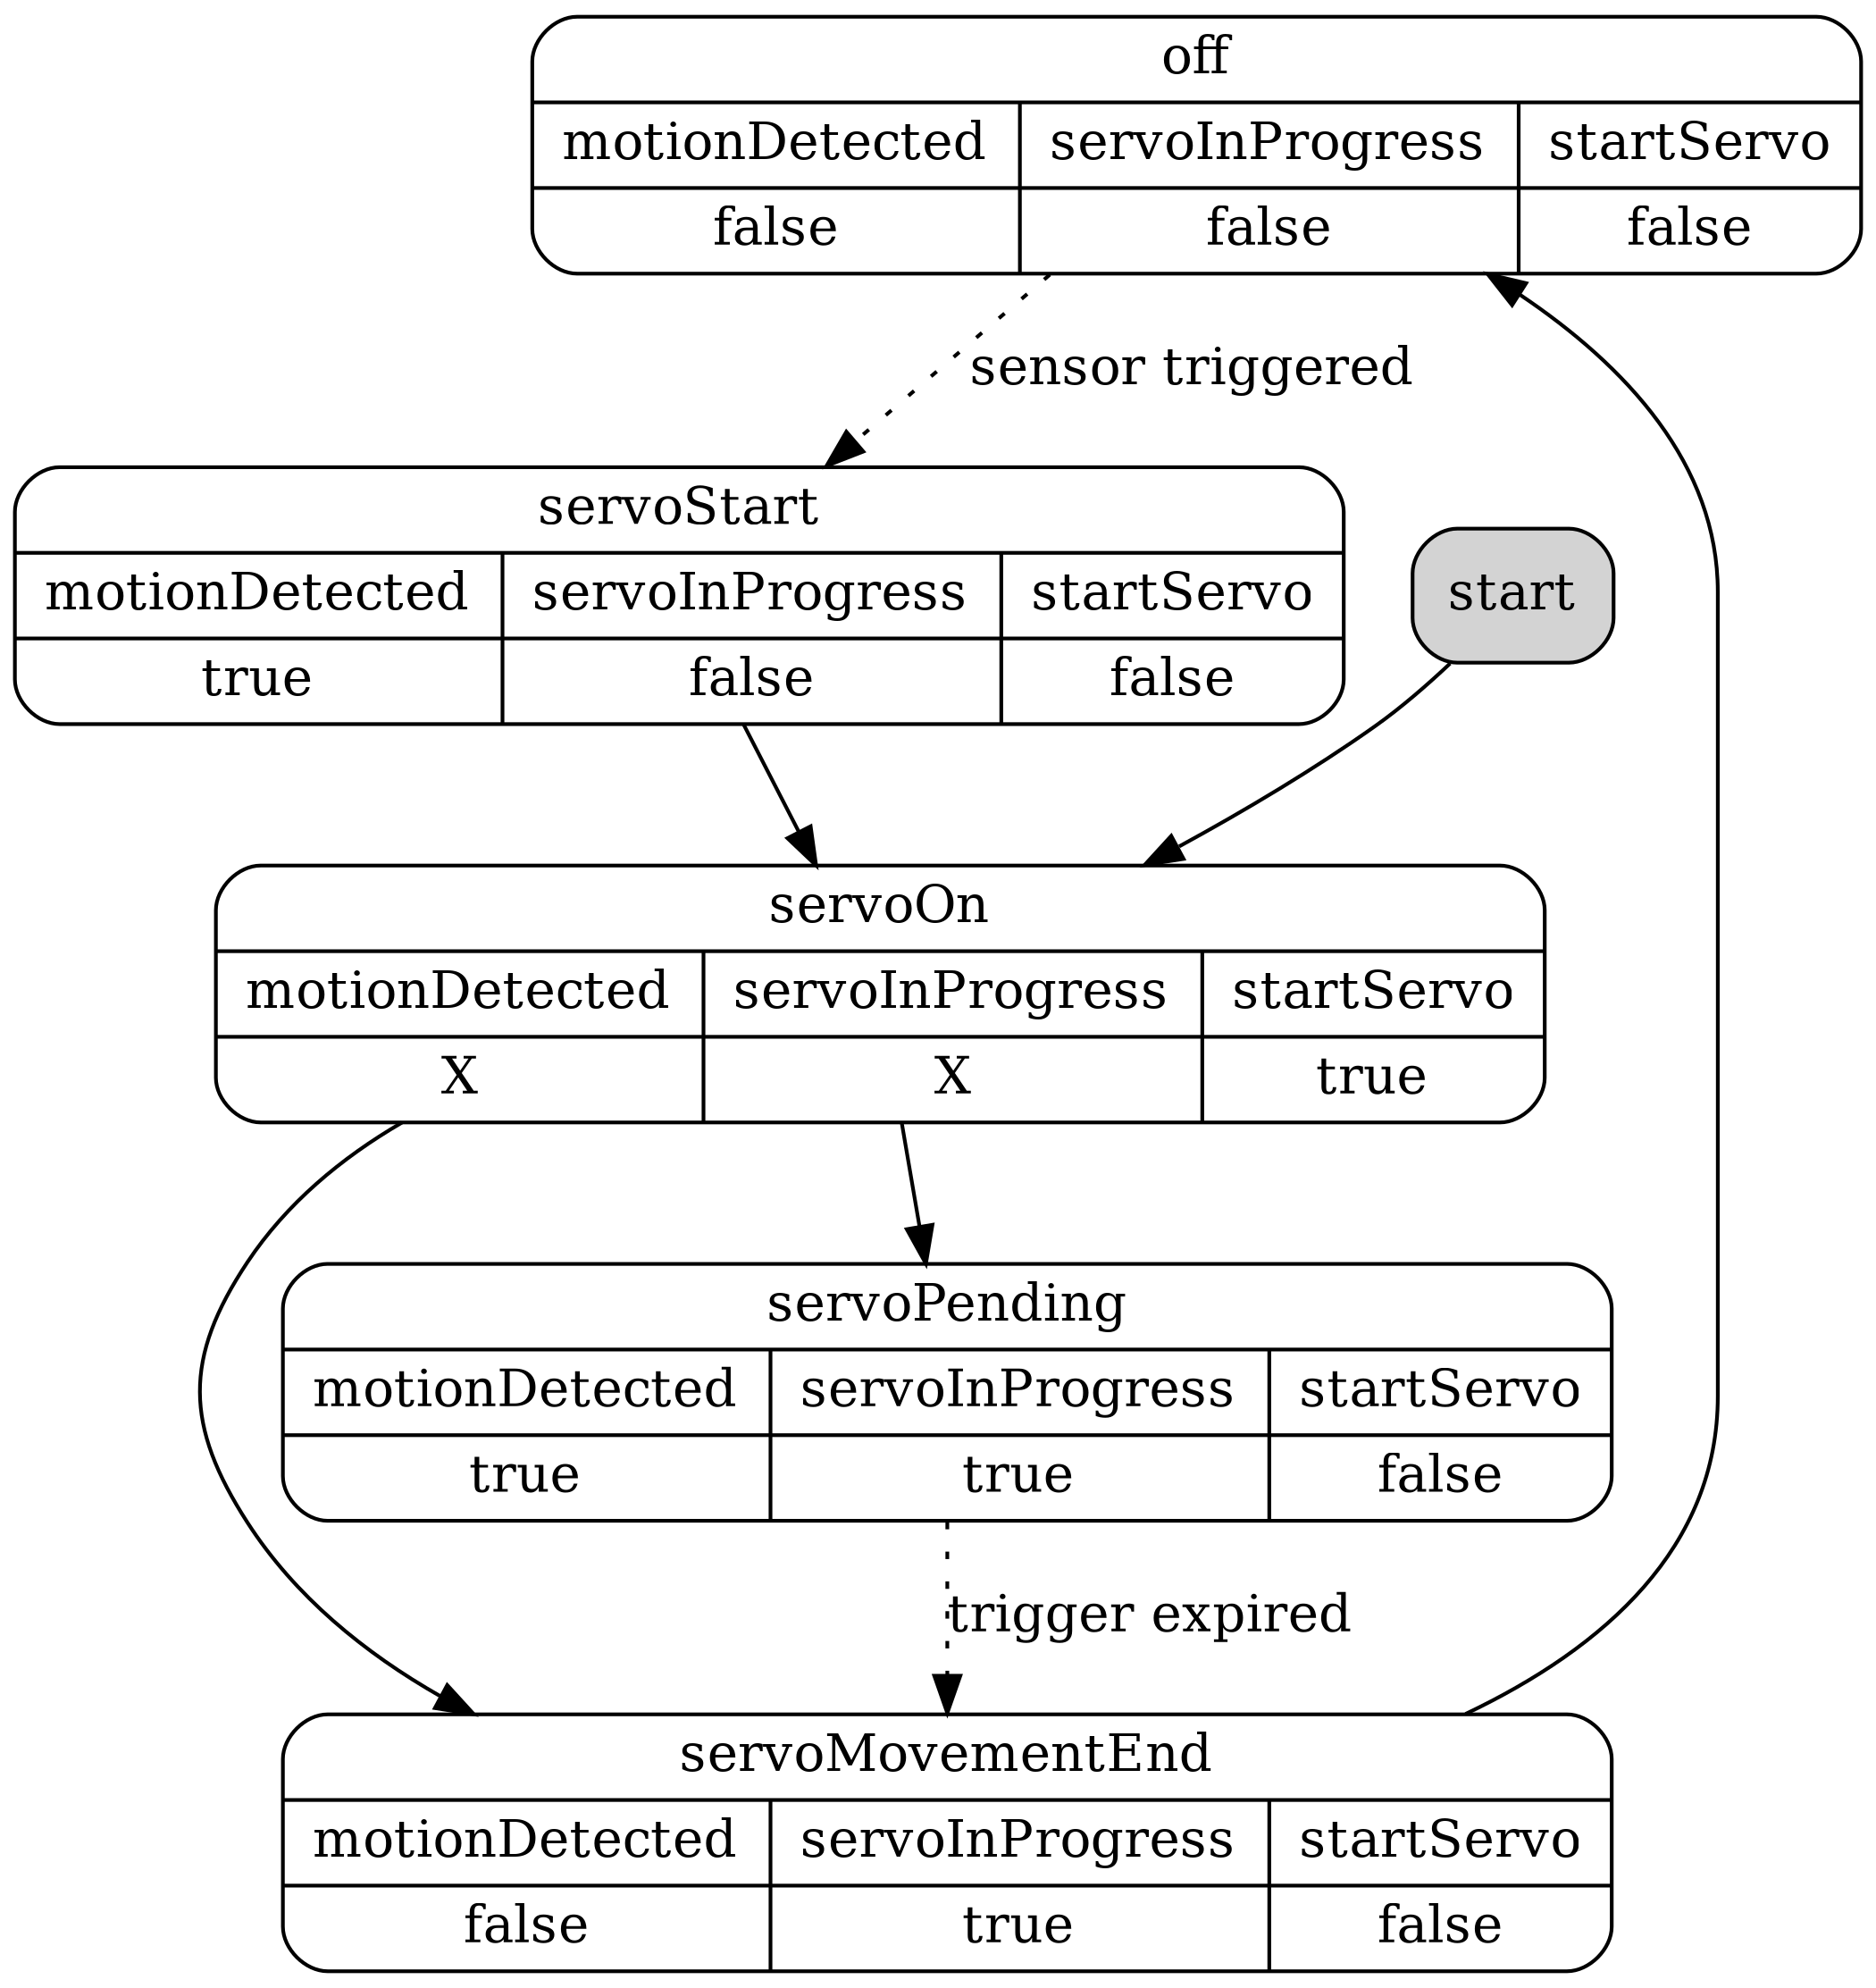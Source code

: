 @startdot
digraph servoStates {
  graph [ dpi = 300 ];
  node[shape=record style="rounded"];
  off [label="{off | {{motionDetected|false} | {servoInProgress|false} | {startServo|false}}}"];
  servoStart [label="{servoStart | {{motionDetected|true} | {servoInProgress|false} | {startServo|false}}}"];
  servoOn [label="{servoOn | {{motionDetected|X} | {servoInProgress|X} | {startServo|true}}}"];
  servoPending [label="{servoPending | {{motionDetected|true} | {servoInProgress|true} | {startServo|false}}}"];
  servoMovementEnd [label="{servoMovementEnd | {{motionDetected|false} | {servoInProgress|true} | {startServo|false}}}"];
  start[style="filled, rounded"];

  start -> servoOn;
  off -> servoStart [label="sensor triggered" style=dotted];
  servoStart -> servoOn;
  servoOn -> servoPending;
  servoPending -> servoMovementEnd [label="trigger expired" style=dotted];
  servoOn -> servoMovementEnd;
  servoMovementEnd -> off;
}
@enddot